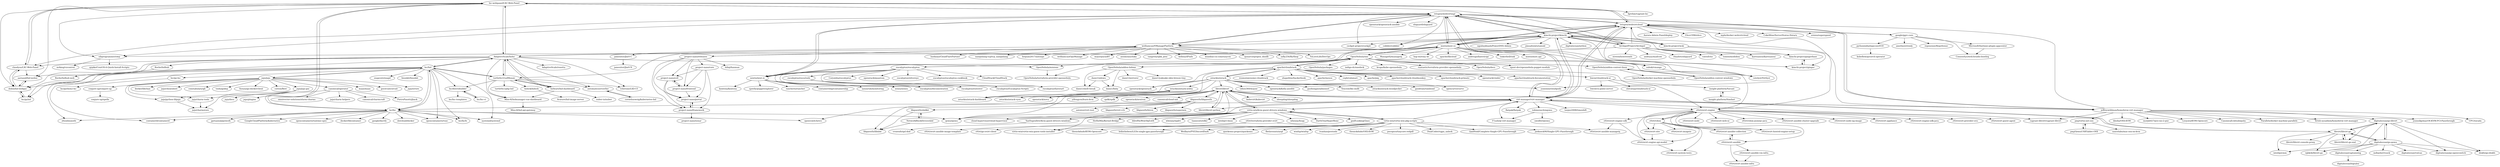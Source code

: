 digraph G {
"lxc-webpanel/LXC-Web-Panel" -> "claudyus/LXC-Web-Panel"
"lxc-webpanel/LXC-Web-Panel" -> "dobin/lxd-webgui"
"lxc-webpanel/LXC-Web-Panel" -> "aarnaud/lxd-webui"
"lxc-webpanel/LXC-Web-Panel" -> "fgrehm/vagrant-lxc" ["e"=1]
"lxc-webpanel/LXC-Web-Panel" -> "retspen/webvirtmgr"
"lxc-webpanel/LXC-Web-Panel" -> "AdaptiveScale/lxdui"
"lxc-webpanel/LXC-Web-Panel" -> "sibprogrammer/owp"
"lxc-webpanel/LXC-Web-Panel" -> "lxc/lxc"
"lxc-webpanel/LXC-Web-Panel" -> "retspen/webvirtcloud"
"kimchi-project/kimchi" -> "retspen/webvirtmgr"
"kimchi-project/kimchi" -> "kimchi-project/wok"
"kimchi-project/kimchi" -> "retspen/webvirtcloud"
"kimchi-project/kimchi" -> "mistio/mist-ce"
"kimchi-project/kimchi" -> "virt-manager/virt-manager"
"kimchi-project/kimchi" -> "mistio/mist.io"
"kimchi-project/kimchi" -> "welliamcao/VManagePlatform"
"kimchi-project/kimchi" -> "digitalocean/netbox" ["e"=1]
"kimchi-project/kimchi" -> "ArchipelProject/Archipel"
"kimchi-project/kimchi" -> "kimchi-project/ginger"
"kimchi-project/kimchi" -> "ngoduykhanh/PowerDNS-Admin" ["e"=1]
"kimchi-project/kimchi" -> "jimsalterjrs/sanoid" ["e"=1]
"kimchi-project/kimchi" -> "cockpit-project/cockpit" ["e"=1]
"kimchi-project/kimchi" -> "cobbler/cobbler" ["e"=1]
"kimchi-project/kimchi" -> "kimchi-project/gingerbase"
"libvirt/libvirt" -> "libvirt/libvirt-python"
"libvirt/libvirt" -> "virt-manager/virt-manager"
"libvirt/libvirt" -> "qemu/qemu" ["e"=1]
"libvirt/libvirt" -> "libvirt/libvirt-go"
"libvirt/libvirt" -> "openvswitch/ovs" ["e"=1]
"libvirt/libvirt" -> "kubevirt/kubevirt" ["e"=1]
"libvirt/libvirt" -> "libguestfs/libguestfs"
"libvirt/libvirt" -> "openstack/nova" ["e"=1]
"libvirt/libvirt" -> "sheepdog/sheepdog" ["e"=1]
"libvirt/libvirt" -> "cloud-hypervisor/cloud-hypervisor" ["e"=1]
"libvirt/libvirt" -> "yifengyou/learn-kvm" ["e"=1]
"libvirt/libvirt" -> "spdk/spdk" ["e"=1]
"libvirt/libvirt" -> "openstack/neutron" ["e"=1]
"libvirt/libvirt" -> "canonical/cloud-init" ["e"=1]
"libvirt/libvirt" -> "virtio-win/kvm-guest-drivers-windows"
"mistio/mist.io" -> "retspen/webvirtmgr"
"mistio/mist.io" -> "kimchi-project/kimchi"
"mistio/mist.io" -> "rancherio/rancher" ["e"=1]
"mistio/mist.io" -> "containership/containership"
"mistio/mist.io" -> "ianunruh/monitoring" ["e"=1]
"mistio/mist.io" -> "sensu/sensu" ["e"=1]
"mistio/mist.io" -> "kontena/kontena" ["e"=1]
"mistio/mist.io" -> "spotify/puppetexplorer" ["e"=1]
"lxc/pylxd" -> "dobin/lxd-webgui"
"virtio-win/virtio-win-pkg-scripts" -> "virtio-win/kvm-guest-drivers-windows"
"virtio-win/virtio-win-pkg-scripts" -> "ivanhao/pvetools" ["e"=1]
"virtio-win/virtio-win-pkg-scripts" -> "thenickdude/OSX-KVM" ["e"=1]
"virtio-win/virtio-win-pkg-scripts" -> "pocopico/tinycore-redpill" ["e"=1]
"virtio-win/virtio-win-pkg-scripts" -> "virtio-win/virtio-win-guest-tools-installer"
"virtio-win/virtio-win-pkg-scripts" -> "DualCoder/vgpu_unlock" ["e"=1]
"virtio-win/virtio-win-pkg-scripts" -> "QaidVoid/Complete-Single-GPU-Passthrough" ["e"=1]
"virtio-win/virtio-win-pkg-scripts" -> "joeknock90/Single-GPU-Passthrough" ["e"=1]
"virtio-win/virtio-win-pkg-scripts" -> "thenickdude/KVM-Opencore" ["e"=1]
"virtio-win/virtio-win-pkg-scripts" -> "ledisthebest/LEDs-single-gpu-passthrough"
"virtio-win/virtio-win-pkg-scripts" -> "virt-manager/virt-manager"
"virtio-win/virtio-win-pkg-scripts" -> "Weilbyte/PVEDiscordDark" ["e"=1]
"virtio-win/virtio-win-pkg-scripts" -> "quickemu-project/quickemu" ["e"=1]
"virtio-win/virtio-win-pkg-scripts" -> "fbelavenuto/arpl" ["e"=1]
"virtio-win/virtio-win-pkg-scripts" -> "winfsp/winfsp" ["e"=1]
"zstackio/zstack" -> "zstackio/zstack-utility"
"zstackio/zstack" -> "zstackio/zstack-dashboard"
"zstackio/zstack" -> "zstackio/zstack-woodpecker"
"zstackio/zstack" -> "yunionio/cloudpods" ["e"=1]
"zstackio/zstack" -> "zstackio/zstack-vyos"
"zstackio/zstack" -> "libvirt/libvirt"
"zstackio/zstack" -> "apache/cloudstack"
"zstackio/zstack" -> "goodrain/rainbond" ["e"=1]
"zstackio/zstack" -> "opencurve/curve" ["e"=1]
"zstackio/zstack" -> "Qihoo360/wayne" ["e"=1]
"zstackio/zstack" -> "openstack/kolla-ansible" ["e"=1]
"zstackio/zstack" -> "guohongze/adminset" ["e"=1]
"zstackio/zstack" -> "Tencent/bk-cmdb" ["e"=1]
"zstackio/zstack" -> "openstack/openstack" ["e"=1]
"virtio-win/kvm-guest-drivers-windows" -> "virtio-win/virtio-win-pkg-scripts"
"virtio-win/kvm-guest-drivers-windows" -> "virtio-win/virtio-win-guest-tools-installer"
"virtio-win/kvm-guest-drivers-windows" -> "virt-manager/virt-manager"
"virtio-win/kvm-guest-drivers-windows" -> "tianocore/edk2" ["e"=1]
"virtio-win/kvm-guest-drivers-windows" -> "libvirt/libvirt"
"virtio-win/kvm-guest-drivers-windows" -> "intel/gvt-linux" ["e"=1]
"virtio-win/kvm-guest-drivers-windows" -> "YanVugenfirer/kvm-guest-drivers-windows"
"virtio-win/kvm-guest-drivers-windows" -> "wbenny/hvpp" ["e"=1]
"virtio-win/kvm-guest-drivers-windows" -> "DarthTon/HyperBone" ["e"=1]
"virtio-win/kvm-guest-drivers-windows" -> "gnif/LookingGlass" ["e"=1]
"virtio-win/kvm-guest-drivers-windows" -> "HoShiMin/Kernel-Bridge" ["e"=1]
"virtio-win/kvm-guest-drivers-windows" -> "hfiref0x/WinObjEx64" ["e"=1]
"virtio-win/kvm-guest-drivers-windows" -> "cloud-hypervisor/cloud-hypervisor" ["e"=1]
"virtio-win/kvm-guest-drivers-windows" -> "wbenny/injdrv" ["e"=1]
"virtio-win/kvm-guest-drivers-windows" -> "qemu/qemu" ["e"=1]
"Microsoft/fastlane-plugin-appcenter" -> "ConsenSys/web3studio-bootleg"
"lxc/lxc" -> "lxc/lxd"
"lxc/lxc" -> "opencontainers/runc" ["e"=1]
"lxc/lxc" -> "lxc/lxcfs" ["e"=1]
"lxc/lxc" -> "google/lmctfy" ["e"=1]
"lxc/lxc" -> "systemd/systemd" ["e"=1]
"lxc/lxc" -> "dotcloud/docker" ["e"=1]
"lxc/lxc" -> "jpetazzo/pipework" ["e"=1]
"lxc/lxc" -> "zfsonlinux/zfs" ["e"=1]
"lxc/lxc" -> "containerd/containerd" ["e"=1]
"lxc/lxc" -> "openvswitch/ovs" ["e"=1]
"lxc/lxc" -> "GoogleCloudPlatform/kubernetes" ["e"=1]
"lxc/lxc" -> "lxc-webpanel/LXC-Web-Panel"
"lxc/lxc" -> "qemu/qemu" ["e"=1]
"lxc/lxc" -> "opencontainers/runtime-spec" ["e"=1]
"lxc/lxc" -> "docker/libcontainer" ["e"=1]
"virt-manager/virt-manager" -> "libvirt/libvirt"
"virt-manager/virt-manager" -> "kimchi-project/kimchi"
"virt-manager/virt-manager" -> "virtio-win/kvm-guest-drivers-windows"
"virt-manager/virt-manager" -> "qemu/qemu" ["e"=1]
"virt-manager/virt-manager" -> "jeffreywildman/homebrew-virt-manager"
"virt-manager/virt-manager" -> "flatpak/flatpak" ["e"=1]
"virt-manager/virt-manager" -> "vagrant-libvirt/vagrant-libvirt" ["e"=1]
"virt-manager/virt-manager" -> "retspen/webvirtmgr"
"virt-manager/virt-manager" -> "F1ash/qt-virt-manager"
"virt-manager/virt-manager" -> "retspen/webvirtcloud"
"virt-manager/virt-manager" -> "tobimensch/aqemu"
"virt-manager/virt-manager" -> "teejee2008/timeshift" ["e"=1]
"virt-manager/virt-manager" -> "libvirt/libvirt-python"
"virt-manager/virt-manager" -> "oVirt/ovirt-engine"
"virt-manager/virt-manager" -> "lxc/lxc"
"digitalocean/go-libvirt" -> "digitalocean/go-qemu"
"digitalocean/go-libvirt" -> "libvirt/libvirt-go"
"digitalocean/go-libvirt" -> "digitalocean/go-openvswitch" ["e"=1]
"digitalocean/go-libvirt" -> "rgbkrk/libvirt-go"
"digitalocean/go-libvirt" -> "libvirt/libvirt-go-xml"
"digitalocean/go-libvirt" -> "diskfs/go-diskfs" ["e"=1]
"libvirt/libvirt-go-xml" -> "libvirt/libvirt-go"
"mistio/mist-ce" -> "kimchi-project/kimchi"
"mistio/mist-ce" -> "retspen/webvirtcloud"
"mistio/mist-ce" -> "turtle0x1/LxdMosaic"
"mistio/mist-ce" -> "ManageIQ/manageiq" ["e"=1]
"mistio/mist-ce" -> "OpenNebula/one"
"mistio/mist-ce" -> "retspen/webvirtmgr"
"mistio/mist-ce" -> "AdaptiveScale/lxdui"
"mistio/mist-ce" -> "cutelyst/Virtlyst"
"mistio/mist-ce" -> "hap-wi/roxy-wi" ["e"=1]
"mistio/mist-ce" -> "yunionio/cloudpods" ["e"=1]
"mistio/mist-ce" -> "apache/libcloud" ["e"=1]
"mistio/mist-ce" -> "subuk/vmango"
"mistio/mist-ce" -> "andreapollastri/cipi" ["e"=1]
"mistio/mist-ce" -> "tinkerbell/tink" ["e"=1]
"mistio/mist-ce" -> "mistio/mist.api"
"lxc/go-lxc" -> "lxc/python2-lxc"
"lxc/lxd" -> "lxc/lxc"
"lxc/lxd" -> "lxc/pylxd"
"lxc/lxd" -> "opencontainers/runc" ["e"=1]
"lxc/lxd" -> "AdaptiveScale/lxdui"
"lxc/lxd" -> "juju/juju"
"lxc/lxd" -> "turtle0x1/LxdMosaic"
"lxc/lxd" -> "lxc/lxcfs" ["e"=1]
"lxc/lxd" -> "zfsonlinux/zfs" ["e"=1]
"lxc/lxd" -> "lxc/distrobuilder"
"lxc/lxd" -> "snapcore/snapd" ["e"=1]
"lxc/lxd" -> "systemd/systemd" ["e"=1]
"lxc/lxd" -> "lxc/go-lxc"
"lxc/lxd" -> "dobin/lxd-webgui"
"lxc/lxd" -> "containerd/containerd" ["e"=1]
"lxc/lxd" -> "linuxkit/linuxkit" ["e"=1]
"jeffreywildman/homebrew-virt-manager" -> "virt-manager/virt-manager"
"jeffreywildman/homebrew-virt-manager" -> "retspen/webvirtmgr"
"jeffreywildman/homebrew-virt-manager" -> "yoonsikp/macOS-KVM-PCI-Passthrough" ["e"=1]
"jeffreywildman/homebrew-virt-manager" -> "UPC/ravada" ["e"=1]
"jeffreywildman/homebrew-virt-manager" -> "kimchi-project/kimchi"
"jeffreywildman/homebrew-virt-manager" -> "retspen/webvirtcloud"
"jeffreywildman/homebrew-virt-manager" -> "kholia/OSX-KVM" ["e"=1]
"jeffreywildman/homebrew-virt-manager" -> "pmj/virtio-net-osx"
"jeffreywildman/homebrew-virt-manager" -> "morph027/pve-iso-2-pxe" ["e"=1]
"jeffreywildman/homebrew-virt-manager" -> "Leoyzen/KVM-Opencore" ["e"=1]
"jeffreywildman/homebrew-virt-manager" -> "vagrant-libvirt/vagrant-libvirt" ["e"=1]
"jeffreywildman/homebrew-virt-manager" -> "digitalocean/go-libvirt"
"jeffreywildman/homebrew-virt-manager" -> "CanonicalLtd/subiquity"
"jeffreywildman/homebrew-virt-manager" -> "Parallels/docker-machine-parallels" ["e"=1]
"jeffreywildman/homebrew-virt-manager" -> "Krish-sysadmin/homebrew-virt-manager"
"AdaptiveScale/lxdui" -> "turtle0x1/LxdMosaic"
"AdaptiveScale/lxdui" -> "lxdware/lxd-dashboard"
"AdaptiveScale/lxdui" -> "lcherone/LXD-UI"
"AdaptiveScale/lxdui" -> "dobin/lxd-webgui"
"AdaptiveScale/lxdui" -> "lxc/pylxd"
"AdaptiveScale/lxdui" -> "lxc/lxd"
"AdaptiveScale/lxdui" -> "lxc-webpanel/LXC-Web-Panel"
"AdaptiveScale/lxdui" -> "aarnaud/lxd-webui"
"AdaptiveScale/lxdui" -> "Miso-K/lxdmanager-vue-dashboard"
"AdaptiveScale/lxdui" -> "claudyus/LXC-Web-Panel"
"AdaptiveScale/lxdui" -> "AdaptiveScale/rosetta"
"AdaptiveScale/lxdui" -> "Roche/lxdhub"
"AdaptiveScale/lxdui" -> "mistio/mist-ce"
"AdaptiveScale/lxdui" -> "OpenNebula/minione"
"AdaptiveScale/lxdui" -> "automaticserver/lxe"
"ArchipelProject/Archipel" -> "retspen/webvirtmgr"
"ArchipelProject/Archipel" -> "vatesfr/xo" ["e"=1]
"ArchipelProject/Archipel" -> "tonioo/modoboa" ["e"=1]
"ArchipelProject/Archipel" -> "kimchi-project/kimchi"
"ArchipelProject/Archipel" -> "karesansui/karesansui"
"ArchipelProject/Archipel" -> "sibprogrammer/owp"
"ArchipelProject/Archipel" -> "lxc-webpanel/LXC-Web-Panel"
"ArchipelProject/Archipel" -> "xtreemfs/xtreemfs" ["e"=1]
"ArchipelProject/Archipel" -> "andryyy/mailcow" ["e"=1]
"ArchipelProject/Archipel" -> "ehazlett/shipyard" ["e"=1]
"ArchipelProject/Archipel" -> "retspen/webvirtcloud"
"libguestfs/libguestfs" -> "libguestfs/virt-v2v"
"libguestfs/libguestfs" -> "libguestfs/hivex"
"libguestfs/libguestfs" -> "libguestfs/supermin"
"libguestfs/libguestfs" -> "libguestfs/nbdkit"
"libguestfs/libguestfs" -> "libguestfs/libnbd"
"libguestfs/libguestfs" -> "libvirt/libvirt"
"libguestfs/libguestfs" -> "autotest/virt-test" ["e"=1]
"OpenNebula/one" -> "OpenNebula/addon-context-linux"
"OpenNebula/one" -> "OpenNebula/minione"
"OpenNebula/one" -> "OpenNebula/docs"
"OpenNebula/one" -> "OpenNebula/terraform-provider-opennebula"
"OpenNebula/one" -> "oVirt/ovirt-engine"
"OpenNebula/one" -> "apache/cloudstack"
"OpenNebula/one" -> "epost-dev/opennebula-puppet-module"
"OpenNebula/one" -> "mistio/mist-ce"
"OpenNebula/one" -> "eucalyptus/eucalyptus"
"OpenNebula/one" -> "OpenNebula/addon-lxdone"
"OpenNebula/one" -> "subuk/vmango"
"OpenNebula/one" -> "OpenNebula/packages"
"OpenNebula/one" -> "indigo-dc/onedock"
"OpenNebula/one" -> "kvaps/kube-opennebula"
"OpenNebula/one" -> "runtastic/terraform-provider-opennebula"
"lxc/distrobuilder" -> "lxc/lxc-ci"
"lxc/distrobuilder" -> "lxc/lxc-templates"
"retspen/webvirtmgr" -> "retspen/webvirtcloud"
"retspen/webvirtmgr" -> "kimchi-project/kimchi"
"retspen/webvirtmgr" -> "welliamcao/VManagePlatform"
"retspen/webvirtmgr" -> "lxc-webpanel/LXC-Web-Panel"
"retspen/webvirtmgr" -> "mistio/mist.io"
"retspen/webvirtmgr" -> "ArchipelProject/Archipel"
"retspen/webvirtmgr" -> "virt-manager/virt-manager"
"retspen/webvirtmgr" -> "jeffreywildman/homebrew-virt-manager"
"retspen/webvirtmgr" -> "cobbler/cobbler" ["e"=1]
"retspen/webvirtmgr" -> "openstack/openstack-ansible" ["e"=1]
"retspen/webvirtmgr" -> "claudyus/LXC-Web-Panel"
"retspen/webvirtmgr" -> "shipyard/shipyard" ["e"=1]
"retspen/webvirtmgr" -> "mistio/mist-ce"
"retspen/webvirtmgr" -> "cockpit-project/cockpit" ["e"=1]
"retspen/webvirtmgr" -> "sibprogrammer/owp"
"jamesiter/JimV-C" -> "jamesiter/JimV-N"
"eucalyptus/eucalyptus" -> "eucalyptus/euca2ools"
"eucalyptus/eucalyptus" -> "eucalyptus/documentation"
"eucalyptus/eucalyptus" -> "eucalyptus/eutester"
"eucalyptus/eucalyptus" -> "Corymbia/eucalyptus"
"eucalyptus/eucalyptus" -> "OpenNebula/one"
"eucalyptus/eucalyptus" -> "openstack/quantum" ["e"=1]
"eucalyptus/eucalyptus" -> "eucalyptus/silvereye"
"eucalyptus/eucalyptus" -> "eucalyptus/faststart"
"eucalyptus/eucalyptus" -> "eucalyptus/eucalyptus-cookbook"
"eucalyptus/eucalyptus" -> "CloudStack/CloudStack" ["e"=1]
"eucalyptus/eucalyptus" -> "mistio/mist.io"
"project-nano/releases" -> "project-nano/cell"
"project-nano/releases" -> "project-nano/core"
"project-nano/releases" -> "project-nano/frontend"
"project-nano/releases" -> "project-nano/framework"
"project-nano/releases" -> "welliamcao/VManagePlatform"
"project-nano/releases" -> "hiliqi/hanman" ["e"=1]
"project-nano/releases" -> "project-nano/portal"
"conjure-up/conjure-up" -> "conjure-up/spells"
"claudyus/LXC-Web-Panel" -> "lxc-webpanel/LXC-Web-Panel"
"claudyus/LXC-Web-Panel" -> "dobin/lxd-webgui"
"claudyus/LXC-Web-Panel" -> "aarnaud/lxd-webui"
"welliamcao/VManagePlatform" -> "welliamcao/OpsManage" ["e"=1]
"welliamcao/VManagePlatform" -> "project-nano/releases"
"welliamcao/VManagePlatform" -> "maysrp/yunBT" ["e"=1]
"welliamcao/VManagePlatform" -> "assimon/ysfaka" ["e"=1]
"welliamcao/VManagePlatform" -> "tangrela/ojbk_jiexi" ["e"=1]
"welliamcao/VManagePlatform" -> "retspen/webvirtmgr"
"welliamcao/VManagePlatform" -> "helloxz/IPinfo" ["e"=1]
"welliamcao/VManagePlatform" -> "mianbao-cn-com/easyvm"
"welliamcao/VManagePlatform" -> "jamesiter/JimV-C"
"welliamcao/VManagePlatform" -> "qunarcorp/open_dnsdb" ["e"=1]
"welliamcao/VManagePlatform" -> "zzfly256/RyShop" ["e"=1]
"welliamcao/VManagePlatform" -> "YoLoveLife/DevOps" ["e"=1]
"welliamcao/VManagePlatform" -> "luodaoyi/CloudFlarePartner" ["e"=1]
"welliamcao/VManagePlatform" -> "nanqinlang-tcp/tcp_nanqinlang" ["e"=1]
"welliamcao/VManagePlatform" -> "hequan2017/autoops" ["e"=1]
"apache/cloudstack" -> "bwsw/cloudstack-ui"
"apache/cloudstack" -> "openstack/openstack" ["e"=1]
"apache/cloudstack" -> "apache/cloudstack-cloudmonkey"
"apache/cloudstack" -> "apache/cloudstack-primate"
"apache/cloudstack" -> "oVirt/ovirt-engine"
"apache/cloudstack" -> "openstack/nova" ["e"=1]
"apache/cloudstack" -> "OpenNebula/one"
"apache/cloudstack" -> "openstack/cinder" ["e"=1]
"apache/cloudstack" -> "apache/cloudstack-documentation"
"apache/cloudstack" -> "resmo/awesome-cloudstack"
"apache/cloudstack" -> "shapeblue/hackerbook"
"apache/cloudstack" -> "apache/mesos" ["e"=1]
"apache/cloudstack" -> "ceph/calamari" ["e"=1]
"apache/cloudstack" -> "apache/pig" ["e"=1]
"apache/cloudstack" -> "zstackio/zstack"
"turtle0x1/LxdMosaic" -> "AdaptiveScale/lxdui"
"turtle0x1/LxdMosaic" -> "lxdware/lxd-dashboard"
"turtle0x1/LxdMosaic" -> "Miso-K/lxdmanager-vue-dashboard"
"turtle0x1/LxdMosaic" -> "lcherone/LXD-UI"
"turtle0x1/LxdMosaic" -> "automaticserver/lxe"
"turtle0x1/LxdMosaic" -> "lxc/lxd"
"turtle0x1/LxdMosaic" -> "lxdock/lxdock"
"turtle0x1/LxdMosaic" -> "turtle0x1/php-lxd"
"turtle0x1/LxdMosaic" -> "lxc/distrobuilder"
"NetworkBlockDevice/nbd" -> "libguestfs/nbdkit"
"NetworkBlockDevice/nbd" -> "libguestfs/libnbd"
"dobin/lxd-webgui" -> "aarnaud/lxd-webui"
"dobin/lxd-webgui" -> "claudyus/LXC-Web-Panel"
"dobin/lxd-webgui" -> "lxc/pylxd"
"libvirt/libvirt-python" -> "libvirt/libvirt"
"retspen/webvirtcloud" -> "retspen/webvirtmgr"
"retspen/webvirtcloud" -> "kimchi-project/kimchi"
"retspen/webvirtcloud" -> "welliamcao/VManagePlatform"
"retspen/webvirtcloud" -> "Aurora-Admin-Panel/deploy" ["e"=1]
"retspen/webvirtcloud" -> "mistio/mist-ce"
"retspen/webvirtcloud" -> "Ehco1996/ehco" ["e"=1]
"retspen/webvirtcloud" -> "cutelyst/Virtlyst"
"retspen/webvirtcloud" -> "lxc-webpanel/LXC-Web-Panel"
"retspen/webvirtcloud" -> "oVirt/ovirt-engine"
"retspen/webvirtcloud" -> "google/ggrc-core"
"retspen/webvirtcloud" -> "kimchi-project/wok"
"retspen/webvirtcloud" -> "virt-manager/virt-manager"
"retspen/webvirtcloud" -> "mplx/docker-webvirtcloud"
"retspen/webvirtcloud" -> "CokeMine/ServerStatus-Hotaru" ["e"=1]
"retspen/webvirtcloud" -> "ernisn/superspeed" ["e"=1]
"automaticserver/lxe" -> "corneliusweig/kubernetes-lxd"
"kimchi-project/wok" -> "kimchi-project/gingerbase"
"kimchi-project/wok" -> "kimchi-project/ginger"
"kimchi-project/wok" -> "kimchi-project/kimchi"
"libguestfs/nbdkit" -> "NetworkBlockDevice/nbd"
"libguestfs/nbdkit" -> "libguestfs/libnbd"
"pmj/QemuUSBTablet-OSX" -> "pmj/virtio-net-osx"
"tobimensch/aqemu" -> "F1ash/qt-virt-manager"
"tobimensch/aqemu" -> "uwolfer/qtemu"
"digitalocean/go-qemu" -> "digitalocean/go-libvirt"
"digitalocean/go-qemu" -> "libvirt/libvirt-go"
"digitalocean/go-qemu" -> "digitalocean/go-openvswitch" ["e"=1]
"digitalocean/go-qemu" -> "rgbkrk/libvirt-go"
"digitalocean/go-qemu" -> "intel/govmm"
"digitalocean/go-qemu" -> "digitalocean/captainslog"
"digitalocean/go-qemu" -> "mdlayher/vsock"
"digitalocean/go-qemu" -> "digitalocean/vulcan" ["e"=1]
"digitalocean/go-qemu" -> "diskfs/go-diskfs" ["e"=1]
"bwsw/cloudstack-ui" -> "insight-platform/Savant"
"bwsw/cloudstack-ui" -> "bwsw/cs-pulse-server"
"bwsw/cloudstack-ui" -> "shivateja/cloudstack-ui"
"libvirt/libvirt-go" -> "digitalocean/go-libvirt"
"libvirt/libvirt-go" -> "libvirt/libvirt-go-xml"
"libvirt/libvirt-go" -> "rgbkrk/libvirt-go"
"libvirt/libvirt-go" -> "digitalocean/go-qemu"
"libvirt/libvirt-go" -> "libvirt/libvirt-console-proxy"
"libvirt/libvirt-go" -> "intel/govmm"
"libvirt/libvirt-go" -> "libvirt/libvirt"
"subuk/vmango" -> "cutelyst/Virtlyst"
"OpenNebula/minione" -> "OpenNebula/terraform-provider-opennebula"
"lxdware/lxd-dashboard" -> "turtle0x1/LxdMosaic"
"lxdware/lxd-dashboard" -> "AdaptiveScale/lxdui"
"lxdware/lxd-dashboard" -> "Miso-K/lxdmanager-vue-dashboard"
"lxdware/lxd-dashboard" -> "nuber-io/nuber"
"juju/juju" -> "juju/juju-gui"
"juju/juju" -> "canonical/operator"
"juju/juju" -> "lxc/lxd"
"juju/juju" -> "juju/python-libjuju"
"juju/juju" -> "maas/maas" ["e"=1]
"juju/juju" -> "gocircuit/circuit" ["e"=1]
"juju/juju" -> "juju/errors" ["e"=1]
"juju/juju" -> "juju/charm-tools"
"juju/juju" -> "docker/libchan" ["e"=1]
"juju/juju" -> "juju/cheatsheet"
"juju/juju" -> "constabulary/gb" ["e"=1]
"juju/juju" -> "tools/godep" ["e"=1]
"juju/juju" -> "fsouza/go-dockerclient" ["e"=1]
"juju/juju" -> "coreos/fleet" ["e"=1]
"juju/juju" -> "conjure-up/conjure-up"
"canonical/operator" -> "canonical/charmcraft"
"canonical/operator" -> "juju/charm-tools"
"canonical/operator" -> "PietroPasotti/jhack"
"canonical/operator" -> "omnivector-solutions/slurm-charms"
"canonical/operator" -> "juju/charm-helpers"
"lxc/lxc-ci" -> "lxc/distrobuilder"
"oVirt/ovirt-site" -> "oVirt/ovirt-engine-api-model"
"google/ggrc-core" -> "pythonindia/inpycon2018"
"google/ggrc-core" -> "Microsoft/fastlane-plugin-appcenter"
"google/ggrc-core" -> "ConsenSys/web3studio-bootleg"
"google/ggrc-core" -> "amethyst/rendy" ["e"=1]
"google/ggrc-core" -> "reposense/RepoSense" ["e"=1]
"google/ggrc-core" -> "retspen/webvirtcloud"
"pythonindia/inpycon2018" -> "kubeflow/pytorch-operator" ["e"=1]
"oVirt/vdsm" -> "oVirt/ovirt-engine"
"oVirt/vdsm" -> "oVirt/ovirt-engine-api-model"
"oVirt/vdsm" -> "oVirt/ovirt-system-tests"
"oVirt/vdsm" -> "oVirt/ovirt-imageio"
"oVirt/vdsm" -> "oVirt/ovirt-hosted-engine-setup"
"oVirt/vdsm" -> "oVirt/ovirt-ansible-collection"
"oVirt/vdsm" -> "oVirt/ovirt-site"
"oVirt/terraform-provider-ovirt" -> "oVirt/ovirt-ansible-image-template"
"oVirt/terraform-provider-ovirt" -> "oVirt/ovirt-ansible-manageiq"
"oVirt/terraform-provider-ovirt" -> "oVirt/go-ovirt-client"
"oVirt/ovirt-ansible" -> "oVirt/ovirt-ansible-collection"
"oVirt/ovirt-ansible" -> "oVirt/ovirt-ansible-vm-infra"
"oVirt/ovirt-ansible" -> "oVirt/ovirt-ansible-infra"
"corneliusweig/kubernetes-lxd" -> "automaticserver/lxe"
"juju/python-libjuju" -> "juju/charmstore"
"lxdock/lxdock" -> "Avature/lxd-image-server"
"aarnaud/lxd-webui" -> "dobin/lxd-webgui"
"zstackio/zstack-utility" -> "zstackio/zstack-vyos"
"zstackio/zstack-utility" -> "zstackio/zstack-dashboard"
"OpenNebula/addon-context-linux" -> "OpenNebula/addon-context-windows"
"OpenNebula/addon-context-linux" -> "OpenNebula/docker-machine-opennebula"
"oVirt/ovirt-engine" -> "oVirt/vdsm"
"oVirt/ovirt-engine" -> "oVirt/ovirt-site"
"oVirt/ovirt-engine" -> "oVirt/ovirt-engine-api-model"
"oVirt/ovirt-engine" -> "oVirt/ovirt-node"
"oVirt/ovirt-engine" -> "oVirt/ovirt-web-ui"
"oVirt/ovirt-engine" -> "oVirt/ovirt-ansible"
"oVirt/ovirt-engine" -> "oVirt/ovirt-engine-sdk"
"oVirt/ovirt-engine" -> "oVirt/ovirt-hosted-engine-setup"
"oVirt/ovirt-engine" -> "oVirt/vdsm-jsonrpc-java"
"oVirt/ovirt-engine" -> "oVirt/ovirt-ansible-cluster-upgrade"
"oVirt/ovirt-engine" -> "oVirt/ovirt-node-ng-image"
"oVirt/ovirt-engine" -> "oVirt/ovirt-appliance"
"oVirt/ovirt-engine" -> "oVirt/ovirt-engine-sdk-java"
"oVirt/ovirt-engine" -> "oVirt/ovirt-provider-ovn"
"oVirt/ovirt-engine" -> "oVirt/ovirt-guest-agent"
"sibprogrammer/owp" -> "mrkmg/vzcontrol"
"sibprogrammer/owp" -> "qrpike/CentOS-6-Quick-Install-Scripts"
"digitalocean/captainslog" -> "digitalocean/logtalez"
"oVirt/ovirt-engine-sdk" -> "oVirt/ovirt-engine-api-model"
"oVirt/ovirt-engine-sdk" -> "oVirt/ovirt-ansible-manageiq"
"zstackio/zstack-dashboard" -> "zstackio/zstack-utility"
"insight-platform/Similari" -> "insight-platform/Savant"
"YanVugenfirer/kvm-guest-drivers-windows" -> "vrozenfe/qxl-dod"
"kimchi-project/gingerbase" -> "kimchi-project/ginger"
"project-nano/core" -> "project-nano/cell"
"project-nano/core" -> "project-nano/frontend"
"project-nano/core" -> "project-nano/portal"
"project-nano/core" -> "project-nano/framework"
"Roche/lxdhub" -> "Roche/lxdhub-web"
"juju/juju-gui" -> "juju/charmstore"
"juju/juju-gui" -> "juju/plugins"
"juju/juju-gui" -> "juju/python-libjuju"
"juju/juju-gui" -> "juju/docs"
"OpenNebula/addon-context-windows" -> "OpenNebula/addon-context-linux"
"insight-platform/Savant" -> "insight-platform/Similari"
"oVirt/ovirt-ansible-collection" -> "oVirt/ovirt-ansible"
"pmj/virtio-net-osx" -> "pmj/QemuUSBTablet-OSX"
"pmj/virtio-net-osx" -> "saucelabs/mac-osx-on-kvm"
"eucalyptus/euca2ools" -> "eucalyptus/eutester"
"eucalyptus/euca2ools" -> "eucalyptus/Eucalyptus-Scripts"
"eucalyptus/euca2ools" -> "eucalyptus/faststart"
"eucalyptus/euca2ools" -> "eucalyptus/documentation"
"project-nano/cell" -> "project-nano/frontend"
"project-nano/cell" -> "project-nano/portal"
"project-nano/cell" -> "project-nano/framework"
"OpenNebula/addon-lxdone" -> "dann1/mirrorer"
"OpenNebula/addon-lxdone" -> "dann1/fishy"
"OpenNebula/addon-lxdone" -> "dann1/shell-tweak"
"OpenNebula/addon-lxdone" -> "dann1/yakuake-skin-breeze-tiny"
"OpenNebula/addon-lxdone" -> "dann1/ndown"
"juju/charm-tools" -> "juju/charmstore"
"project-nano/framework" -> "project-nano/portal"
"project-nano/framework" -> "project-nano/sonar"
"project-nano/frontend" -> "project-nano/portal"
"project-nano/frontend" -> "project-nano/cell"
"project-nano/portal" -> "project-nano/framework"
"oVirt/ovirt-ansible-vm-infra" -> "oVirt/ovirt-ansible-infra"
"kimchi-project/ginger" -> "kimchi-project/gingerbase"
"Miso-K/lxdmanager-vue-dashboard" -> "Miso-K/lxd-api-gateway"
"dann1/ndown" -> "dann1/fishy"
"dann1/ndown" -> "dann1/shell-tweak"
"oVirt/ovirt-engine-api-model" -> "oVirt/ovirt-system-tests"
"lxc-webpanel/LXC-Web-Panel" ["l"="-14.123,-3.282"]
"claudyus/LXC-Web-Panel" ["l"="-14.101,-3.27"]
"dobin/lxd-webgui" ["l"="-14.092,-3.233"]
"aarnaud/lxd-webui" ["l"="-14.084,-3.259"]
"fgrehm/vagrant-lxc" ["l"="-14.129,-6.945"]
"retspen/webvirtmgr" ["l"="-14.159,-3.33"]
"AdaptiveScale/lxdui" ["l"="-14.073,-3.237"]
"sibprogrammer/owp" ["l"="-14.092,-3.326"]
"lxc/lxc" ["l"="-14.129,-3.221"]
"retspen/webvirtcloud" ["l"="-14.198,-3.327"]
"kimchi-project/kimchi" ["l"="-14.179,-3.356"]
"kimchi-project/wok" ["l"="-14.174,-3.384"]
"mistio/mist-ce" ["l"="-14.166,-3.274"]
"virt-manager/virt-manager" ["l"="-14.234,-3.386"]
"mistio/mist.io" ["l"="-14.219,-3.295"]
"welliamcao/VManagePlatform" ["l"="-14.116,-3.384"]
"digitalocean/netbox" ["l"="-16.853,-7.485"]
"ArchipelProject/Archipel" ["l"="-14.128,-3.338"]
"kimchi-project/ginger" ["l"="-14.156,-3.4"]
"ngoduykhanh/PowerDNS-Admin" ["l"="49.25,-4.697"]
"jimsalterjrs/sanoid" ["l"="-13.404,18.451"]
"cockpit-project/cockpit" ["l"="-32.456,-22.948"]
"cobbler/cobbler" ["l"="-15.894,-4.872"]
"kimchi-project/gingerbase" ["l"="-14.151,-3.384"]
"libvirt/libvirt" ["l"="-14.317,-3.452"]
"libvirt/libvirt-python" ["l"="-14.293,-3.422"]
"qemu/qemu" ["l"="-11.984,22.534"]
"libvirt/libvirt-go" ["l"="-14.376,-3.478"]
"openvswitch/ovs" ["l"="-17.54,-8.85"]
"kubevirt/kubevirt" ["l"="-10.86,0.078"]
"libguestfs/libguestfs" ["l"="-14.337,-3.549"]
"openstack/nova" ["l"="-12.917,-1.463"]
"sheepdog/sheepdog" ["l"="-12.182,-0.86"]
"cloud-hypervisor/cloud-hypervisor" ["l"="-11.034,-0.125"]
"yifengyou/learn-kvm" ["l"="-19.709,-32.514"]
"spdk/spdk" ["l"="-17.366,-9.052"]
"openstack/neutron" ["l"="-12.931,-1.495"]
"canonical/cloud-init" ["l"="-10.781,-0.006"]
"virtio-win/kvm-guest-drivers-windows" ["l"="-14.27,-3.464"]
"rancherio/rancher" ["l"="-14.099,-6.443"]
"containership/containership" ["l"="-14.258,-3.283"]
"ianunruh/monitoring" ["l"="-15.674,-4.892"]
"sensu/sensu" ["l"="-15.724,-4.812"]
"kontena/kontena" ["l"="-14.048,-6.381"]
"spotify/puppetexplorer" ["l"="21.117,1.212"]
"lxc/pylxd" ["l"="-14.081,-3.198"]
"virtio-win/virtio-win-pkg-scripts" ["l"="-14.24,-3.49"]
"ivanhao/pvetools" ["l"="-31.185,-17.224"]
"thenickdude/OSX-KVM" ["l"="-31.795,-24.813"]
"pocopico/tinycore-redpill" ["l"="-31.193,-17.123"]
"virtio-win/virtio-win-guest-tools-installer" ["l"="-14.27,-3.498"]
"DualCoder/vgpu_unlock" ["l"="-33.921,3.719"]
"QaidVoid/Complete-Single-GPU-Passthrough" ["l"="-34.027,3.738"]
"joeknock90/Single-GPU-Passthrough" ["l"="-34.003,3.751"]
"thenickdude/KVM-Opencore" ["l"="-31.836,-24.816"]
"ledisthebest/LEDs-single-gpu-passthrough" ["l"="-14.223,-3.533"]
"Weilbyte/PVEDiscordDark" ["l"="-31.619,-24.773"]
"quickemu-project/quickemu" ["l"="-34.844,3.472"]
"fbelavenuto/arpl" ["l"="-31.194,-17.156"]
"winfsp/winfsp" ["l"="-12.399,-2.286"]
"zstackio/zstack" ["l"="-14.39,-3.361"]
"zstackio/zstack-utility" ["l"="-14.424,-3.38"]
"zstackio/zstack-dashboard" ["l"="-14.409,-3.385"]
"zstackio/zstack-woodpecker" ["l"="-14.416,-3.35"]
"yunionio/cloudpods" ["l"="-27.392,19.357"]
"zstackio/zstack-vyos" ["l"="-14.424,-3.364"]
"apache/cloudstack" ["l"="-14.378,-3.287"]
"goodrain/rainbond" ["l"="-9.32,2.354"]
"opencurve/curve" ["l"="-12.099,-0.809"]
"Qihoo360/wayne" ["l"="-9.285,2.301"]
"openstack/kolla-ansible" ["l"="-12.972,-1.57"]
"guohongze/adminset" ["l"="-9.248,2.108"]
"Tencent/bk-cmdb" ["l"="-9.219,2.181"]
"openstack/openstack" ["l"="-10.706,-0.784"]
"tianocore/edk2" ["l"="-24.457,-17.404"]
"intel/gvt-linux" ["l"="-33.988,3.657"]
"YanVugenfirer/kvm-guest-drivers-windows" ["l"="-14.266,-3.538"]
"wbenny/hvpp" ["l"="-21.361,-32.196"]
"DarthTon/HyperBone" ["l"="-21.393,-32.202"]
"gnif/LookingGlass" ["l"="-33.943,3.766"]
"HoShiMin/Kernel-Bridge" ["l"="-21.386,-32.219"]
"hfiref0x/WinObjEx64" ["l"="-21.468,-32.167"]
"wbenny/injdrv" ["l"="-21.402,-32.231"]
"Microsoft/fastlane-plugin-appcenter" ["l"="-14.306,-3.342"]
"ConsenSys/web3studio-bootleg" ["l"="-14.29,-3.329"]
"lxc/lxd" ["l"="-14.055,-3.162"]
"opencontainers/runc" ["l"="-10.869,-0.103"]
"lxc/lxcfs" ["l"="-9.512,2.678"]
"google/lmctfy" ["l"="-14.123,-6.591"]
"systemd/systemd" ["l"="-12.012,22.618"]
"dotcloud/docker" ["l"="-14.145,-6.645"]
"jpetazzo/pipework" ["l"="-14.157,-6.402"]
"zfsonlinux/zfs" ["l"="-13.457,18.515"]
"containerd/containerd" ["l"="-10.75,-0.152"]
"GoogleCloudPlatform/kubernetes" ["l"="-14.161,-6.523"]
"opencontainers/runtime-spec" ["l"="-10.983,-0.017"]
"docker/libcontainer" ["l"="-14.066,-6.471"]
"jeffreywildman/homebrew-virt-manager" ["l"="-14.199,-3.409"]
"flatpak/flatpak" ["l"="-36.343,3.156"]
"vagrant-libvirt/vagrant-libvirt" ["l"="-18.708,-21.745"]
"F1ash/qt-virt-manager" ["l"="-14.228,-3.437"]
"tobimensch/aqemu" ["l"="-14.203,-3.462"]
"teejee2008/timeshift" ["l"="-34.955,3.488"]
"oVirt/ovirt-engine" ["l"="-14.326,-3.259"]
"digitalocean/go-libvirt" ["l"="-14.346,-3.486"]
"digitalocean/go-qemu" ["l"="-14.404,-3.506"]
"digitalocean/go-openvswitch" ["l"="-9.714,2.565"]
"rgbkrk/libvirt-go" ["l"="-14.377,-3.513"]
"libvirt/libvirt-go-xml" ["l"="-14.368,-3.498"]
"diskfs/go-diskfs" ["l"="-11.464,1.445"]
"turtle0x1/LxdMosaic" ["l"="-14.037,-3.213"]
"ManageIQ/manageiq" ["l"="47.409,-22.798"]
"OpenNebula/one" ["l"="-14.262,-3.221"]
"cutelyst/Virtlyst" ["l"="-14.199,-3.269"]
"hap-wi/roxy-wi" ["l"="-32.511,-22.506"]
"apache/libcloud" ["l"="-12.857,-1.371"]
"subuk/vmango" ["l"="-14.214,-3.239"]
"andreapollastri/cipi" ["l"="10.678,-37.245"]
"tinkerbell/tink" ["l"="-31.064,-24.657"]
"mistio/mist.api" ["l"="-14.17,-3.249"]
"lxc/go-lxc" ["l"="-14.071,-3.096"]
"lxc/python2-lxc" ["l"="-14.081,-3.066"]
"juju/juju" ["l"="-13.99,-3.064"]
"lxc/distrobuilder" ["l"="-13.994,-3.161"]
"snapcore/snapd" ["l"="-36.297,3.049"]
"linuxkit/linuxkit" ["l"="-10.904,-0.124"]
"yoonsikp/macOS-KVM-PCI-Passthrough" ["l"="-31.872,-24.747"]
"UPC/ravada" ["l"="26.002,13.928"]
"kholia/OSX-KVM" ["l"="-34.96,3.326"]
"pmj/virtio-net-osx" ["l"="-14.141,-3.492"]
"morph027/pve-iso-2-pxe" ["l"="-31.626,-24.834"]
"Leoyzen/KVM-Opencore" ["l"="-31.849,-24.79"]
"CanonicalLtd/subiquity" ["l"="-14.158,-3.45"]
"Parallels/docker-machine-parallels" ["l"="-14.347,-7.117"]
"Krish-sysadmin/homebrew-virt-manager" ["l"="-14.18,-3.433"]
"lxdware/lxd-dashboard" ["l"="-14.026,-3.231"]
"lcherone/LXD-UI" ["l"="-14.046,-3.237"]
"Miso-K/lxdmanager-vue-dashboard" ["l"="-14.036,-3.25"]
"AdaptiveScale/rosetta" ["l"="-14.061,-3.214"]
"Roche/lxdhub" ["l"="-13.997,-3.239"]
"OpenNebula/minione" ["l"="-14.18,-3.207"]
"automaticserver/lxe" ["l"="-14.005,-3.263"]
"vatesfr/xo" ["l"="-25.317,23.262"]
"tonioo/modoboa" ["l"="-27.772,-23.553"]
"karesansui/karesansui" ["l"="-14.083,-3.361"]
"xtreemfs/xtreemfs" ["l"="-12.265,-0.936"]
"andryyy/mailcow" ["l"="-27.747,-23.543"]
"ehazlett/shipyard" ["l"="-14.049,-6.642"]
"libguestfs/virt-v2v" ["l"="-14.364,-3.567"]
"libguestfs/hivex" ["l"="-14.338,-3.583"]
"libguestfs/supermin" ["l"="-14.314,-3.593"]
"libguestfs/nbdkit" ["l"="-14.37,-3.605"]
"libguestfs/libnbd" ["l"="-14.354,-3.596"]
"autotest/virt-test" ["l"="-11.565,2.219"]
"OpenNebula/addon-context-linux" ["l"="-14.257,-3.154"]
"OpenNebula/docs" ["l"="-14.262,-3.189"]
"OpenNebula/terraform-provider-opennebula" ["l"="-14.218,-3.202"]
"epost-dev/opennebula-puppet-module" ["l"="-14.246,-3.19"]
"eucalyptus/eucalyptus" ["l"="-14.29,-3.171"]
"OpenNebula/addon-lxdone" ["l"="-14.232,-3.157"]
"OpenNebula/packages" ["l"="-14.282,-3.235"]
"indigo-dc/onedock" ["l"="-14.281,-3.201"]
"kvaps/kube-opennebula" ["l"="-14.293,-3.214"]
"runtastic/terraform-provider-opennebula" ["l"="-14.238,-3.205"]
"lxc/lxc-ci" ["l"="-13.96,-3.154"]
"lxc/lxc-templates" ["l"="-13.978,-3.134"]
"openstack/openstack-ansible" ["l"="-13.01,-1.505"]
"shipyard/shipyard" ["l"="-14.188,-6.427"]
"jamesiter/JimV-C" ["l"="-14.088,-3.437"]
"jamesiter/JimV-N" ["l"="-14.075,-3.461"]
"eucalyptus/euca2ools" ["l"="-14.298,-3.119"]
"eucalyptus/documentation" ["l"="-14.283,-3.135"]
"eucalyptus/eutester" ["l"="-14.309,-3.134"]
"Corymbia/eucalyptus" ["l"="-14.333,-3.136"]
"openstack/quantum" ["l"="-12.806,-1.449"]
"eucalyptus/silvereye" ["l"="-14.318,-3.167"]
"eucalyptus/faststart" ["l"="-14.295,-3.14"]
"eucalyptus/eucalyptus-cookbook" ["l"="-14.314,-3.151"]
"CloudStack/CloudStack" ["l"="-12.699,-1.281"]
"project-nano/releases" ["l"="-14.056,-3.417"]
"project-nano/cell" ["l"="-14.033,-3.432"]
"project-nano/core" ["l"="-14.022,-3.44"]
"project-nano/frontend" ["l"="-14.041,-3.442"]
"project-nano/framework" ["l"="-14.021,-3.422"]
"hiliqi/hanman" ["l"="-39.146,-17.958"]
"project-nano/portal" ["l"="-14.034,-3.422"]
"conjure-up/conjure-up" ["l"="-13.923,-3.058"]
"conjure-up/spells" ["l"="-13.889,-3.051"]
"welliamcao/OpsManage" ["l"="-9.272,2.125"]
"maysrp/yunBT" ["l"="-39.339,-17.89"]
"assimon/ysfaka" ["l"="-34.485,-13.427"]
"tangrela/ojbk_jiexi" ["l"="-39.301,-17.911"]
"helloxz/IPinfo" ["l"="-34.431,-13.401"]
"mianbao-cn-com/easyvm" ["l"="-14.091,-3.402"]
"qunarcorp/open_dnsdb" ["l"="-9.128,1.942"]
"zzfly256/RyShop" ["l"="-34.523,-13.472"]
"YoLoveLife/DevOps" ["l"="-9.245,2.039"]
"luodaoyi/CloudFlarePartner" ["l"="-39.271,-17.976"]
"nanqinlang-tcp/tcp_nanqinlang" ["l"="-34.738,-13.664"]
"hequan2017/autoops" ["l"="-9.213,2.015"]
"bwsw/cloudstack-ui" ["l"="-14.465,-3.274"]
"apache/cloudstack-cloudmonkey" ["l"="-14.426,-3.303"]
"apache/cloudstack-primate" ["l"="-14.418,-3.278"]
"openstack/cinder" ["l"="-12.913,-1.514"]
"apache/cloudstack-documentation" ["l"="-14.397,-3.313"]
"resmo/awesome-cloudstack" ["l"="-14.406,-3.266"]
"shapeblue/hackerbook" ["l"="-14.408,-3.295"]
"apache/mesos" ["l"="-12.17,-5.985"]
"ceph/calamari" ["l"="-12.243,-0.798"]
"apache/pig" ["l"="11.228,23.781"]
"lxdock/lxdock" ["l"="-13.952,-3.21"]
"turtle0x1/php-lxd" ["l"="-14.013,-3.198"]
"NetworkBlockDevice/nbd" ["l"="-14.374,-3.632"]
"Aurora-Admin-Panel/deploy" ["l"="-34.469,-13.724"]
"Ehco1996/ehco" ["l"="-34.477,-13.797"]
"google/ggrc-core" ["l"="-14.261,-3.338"]
"mplx/docker-webvirtcloud" ["l"="-14.19,-3.302"]
"CokeMine/ServerStatus-Hotaru" ["l"="-34.522,-13.65"]
"ernisn/superspeed" ["l"="-34.568,-13.743"]
"corneliusweig/kubernetes-lxd" ["l"="-13.972,-3.282"]
"pmj/QemuUSBTablet-OSX" ["l"="-14.136,-3.518"]
"uwolfer/qtemu" ["l"="-14.184,-3.505"]
"intel/govmm" ["l"="-14.426,-3.482"]
"digitalocean/captainslog" ["l"="-14.461,-3.522"]
"mdlayher/vsock" ["l"="-14.434,-3.548"]
"digitalocean/vulcan" ["l"="-11.659,-4.699"]
"insight-platform/Savant" ["l"="-14.513,-3.267"]
"bwsw/cs-pulse-server" ["l"="-14.485,-3.282"]
"shivateja/cloudstack-ui" ["l"="-14.484,-3.259"]
"libvirt/libvirt-console-proxy" ["l"="-14.398,-3.462"]
"nuber-io/nuber" ["l"="-13.996,-3.217"]
"juju/juju-gui" ["l"="-13.998,-3.003"]
"canonical/operator" ["l"="-13.943,-3.008"]
"juju/python-libjuju" ["l"="-13.992,-3.026"]
"maas/maas" ["l"="-13.232,-1.654"]
"gocircuit/circuit" ["l"="-12.722,1.955"]
"juju/errors" ["l"="-13.102,1.646"]
"juju/charm-tools" ["l"="-13.965,-3.03"]
"docker/libchan" ["l"="-12.784,1.921"]
"juju/cheatsheet" ["l"="-14.017,-3.042"]
"constabulary/gb" ["l"="-12.955,1.88"]
"tools/godep" ["l"="-12.924,1.715"]
"fsouza/go-dockerclient" ["l"="-13.006,1.797"]
"coreos/fleet" ["l"="-14.132,-6.524"]
"canonical/charmcraft" ["l"="-13.915,-2.986"]
"PietroPasotti/jhack" ["l"="-13.934,-2.977"]
"omnivector-solutions/slurm-charms" ["l"="-13.949,-2.986"]
"juju/charm-helpers" ["l"="-13.918,-3.006"]
"oVirt/ovirt-site" ["l"="-14.349,-3.237"]
"oVirt/ovirt-engine-api-model" ["l"="-14.357,-3.225"]
"pythonindia/inpycon2018" ["l"="-14.29,-3.365"]
"amethyst/rendy" ["l"="-9.481,4.643"]
"reposense/RepoSense" ["l"="7.844,9.034"]
"kubeflow/pytorch-operator" ["l"="-9.342,2.76"]
"oVirt/vdsm" ["l"="-14.369,-3.241"]
"oVirt/ovirt-system-tests" ["l"="-14.377,-3.222"]
"oVirt/ovirt-imageio" ["l"="-14.394,-3.239"]
"oVirt/ovirt-hosted-engine-setup" ["l"="-14.354,-3.254"]
"oVirt/ovirt-ansible-collection" ["l"="-14.406,-3.223"]
"oVirt/terraform-provider-ovirt" ["l"="-14.434,-3.13"]
"oVirt/ovirt-ansible-image-template" ["l"="-14.446,-3.106"]
"oVirt/ovirt-ansible-manageiq" ["l"="-14.402,-3.161"]
"oVirt/go-ovirt-client" ["l"="-14.457,-3.123"]
"oVirt/ovirt-ansible" ["l"="-14.393,-3.21"]
"oVirt/ovirt-ansible-vm-infra" ["l"="-14.425,-3.197"]
"oVirt/ovirt-ansible-infra" ["l"="-14.41,-3.187"]
"juju/charmstore" ["l"="-13.978,-3.01"]
"Avature/lxd-image-server" ["l"="-13.918,-3.21"]
"OpenNebula/addon-context-windows" ["l"="-14.258,-3.134"]
"OpenNebula/docker-machine-opennebula" ["l"="-14.253,-3.119"]
"oVirt/ovirt-node" ["l"="-14.347,-3.27"]
"oVirt/ovirt-web-ui" ["l"="-14.335,-3.213"]
"oVirt/ovirt-engine-sdk" ["l"="-14.366,-3.199"]
"oVirt/vdsm-jsonrpc-java" ["l"="-14.333,-3.239"]
"oVirt/ovirt-ansible-cluster-upgrade" ["l"="-14.311,-3.277"]
"oVirt/ovirt-node-ng-image" ["l"="-14.31,-3.243"]
"oVirt/ovirt-appliance" ["l"="-14.322,-3.285"]
"oVirt/ovirt-engine-sdk-java" ["l"="-14.321,-3.231"]
"oVirt/ovirt-provider-ovn" ["l"="-14.303,-3.262"]
"oVirt/ovirt-guest-agent" ["l"="-14.337,-3.287"]
"mrkmg/vzcontrol" ["l"="-14.065,-3.329"]
"qrpike/CentOS-6-Quick-Install-Scripts" ["l"="-14.044,-3.342"]
"digitalocean/logtalez" ["l"="-14.493,-3.534"]
"insight-platform/Similari" ["l"="-14.537,-3.263"]
"vrozenfe/qxl-dod" ["l"="-14.257,-3.576"]
"Roche/lxdhub-web" ["l"="-13.969,-3.245"]
"juju/plugins" ["l"="-13.993,-2.972"]
"juju/docs" ["l"="-14.014,-2.977"]
"saucelabs/mac-osx-on-kvm" ["l"="-14.112,-3.52"]
"eucalyptus/Eucalyptus-Scripts" ["l"="-14.303,-3.094"]
"dann1/mirrorer" ["l"="-14.223,-3.143"]
"dann1/fishy" ["l"="-14.212,-3.144"]
"dann1/shell-tweak" ["l"="-14.234,-3.138"]
"dann1/yakuake-skin-breeze-tiny" ["l"="-14.231,-3.128"]
"dann1/ndown" ["l"="-14.219,-3.132"]
"project-nano/sonar" ["l"="-13.998,-3.429"]
"Miso-K/lxd-api-gateway" ["l"="-14.026,-3.274"]
}